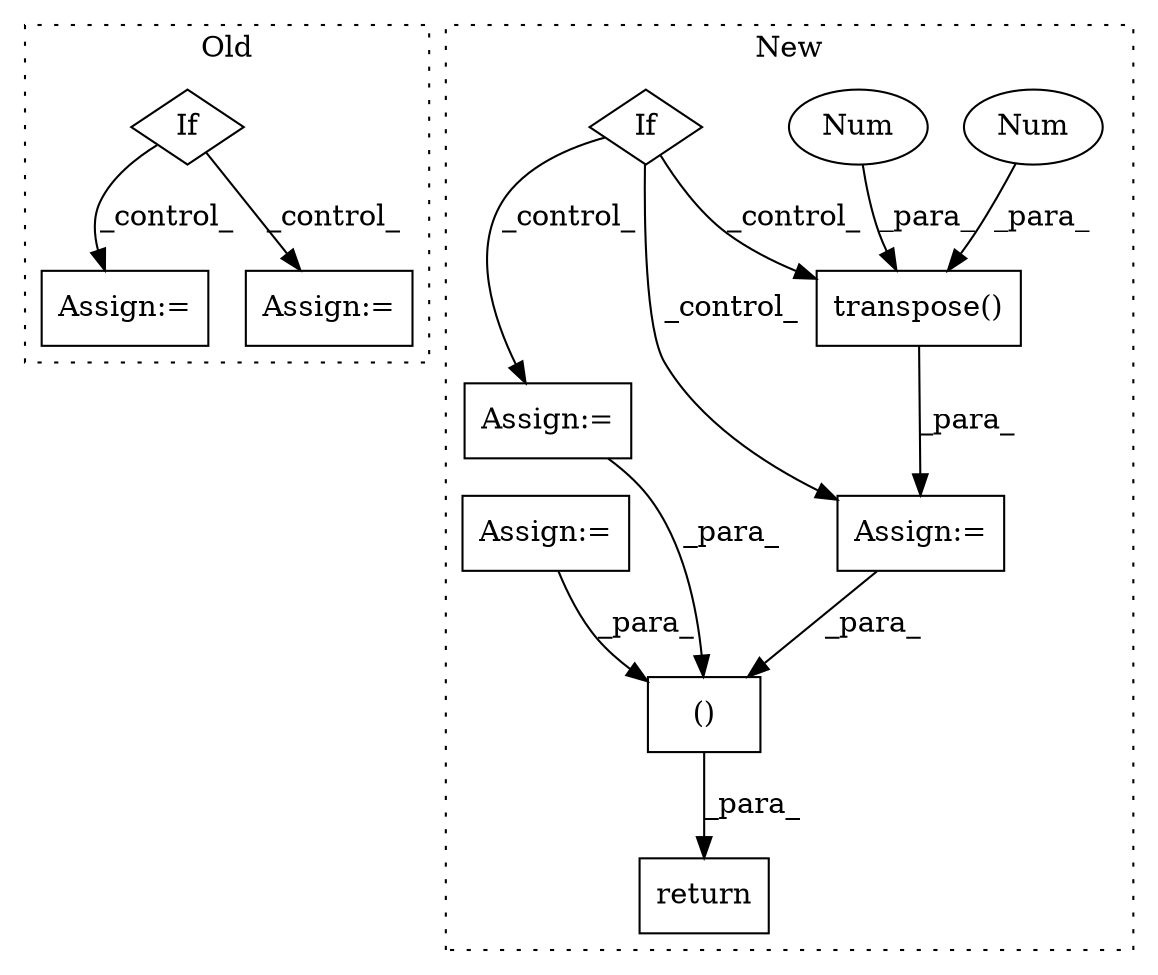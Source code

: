 digraph G {
subgraph cluster0 {
1 [label="If" a="96" s="9915" l="3" shape="diamond"];
3 [label="Assign:=" a="68" s="9950" l="3" shape="box"];
7 [label="Assign:=" a="68" s="10011" l="3" shape="box"];
label = "Old";
style="dotted";
}
subgraph cluster1 {
2 [label="transpose()" a="75" s="10137,10161" l="20,1" shape="box"];
4 [label="Num" a="76" s="10160" l="1" shape="ellipse"];
5 [label="Num" a="76" s="10157" l="1" shape="ellipse"];
6 [label="Assign:=" a="68" s="10134" l="3" shape="box"];
8 [label="If" a="96" s="9977" l="3" shape="diamond"];
9 [label="Assign:=" a="68" s="10014" l="3" shape="box"];
10 [label="()" a="54" s="10243" l="13" shape="box"];
11 [label="Assign:=" a="68" s="9926" l="3" shape="box"];
12 [label="return" a="93" s="10226" l="7" shape="box"];
label = "New";
style="dotted";
}
1 -> 7 [label="_control_"];
1 -> 3 [label="_control_"];
2 -> 6 [label="_para_"];
4 -> 2 [label="_para_"];
5 -> 2 [label="_para_"];
6 -> 10 [label="_para_"];
8 -> 9 [label="_control_"];
8 -> 2 [label="_control_"];
8 -> 6 [label="_control_"];
9 -> 10 [label="_para_"];
10 -> 12 [label="_para_"];
11 -> 10 [label="_para_"];
}